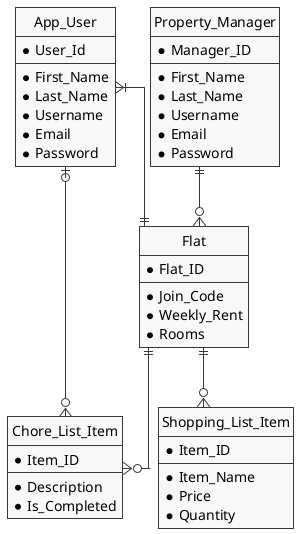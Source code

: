 @startuml assignment-one

skin rose
skinparam Style StrictUML
skinparam LineType ortho
skinparam monochrome true

class App_User {
    * User_Id
--
    * First_Name 
    * Last_Name 
    * Username 
    * Email 
    * Password
}

class Shopping_List_Item {
    * Item_ID 
--
    * Item_Name
    * Price
    * Quantity 
}

class Chore_List_Item {
  * Item_ID
--
  * Description
  * Is_Completed
}

class Flat {
    * Flat_ID
--
    * Join_Code
    * Weekly_Rent
    * Rooms 
}

class Property_Manager {
    * Manager_ID
--
    * First_Name
    * Last_Name
    * Username
    * Email
    * Password
}

App_User }|--|| Flat
Property_Manager ||--o{ Flat
Flat ||--o{ Chore_List_Item
Flat ||--o{ Shopping_List_Item
App_User |o--o{ Chore_List_Item

@enduml